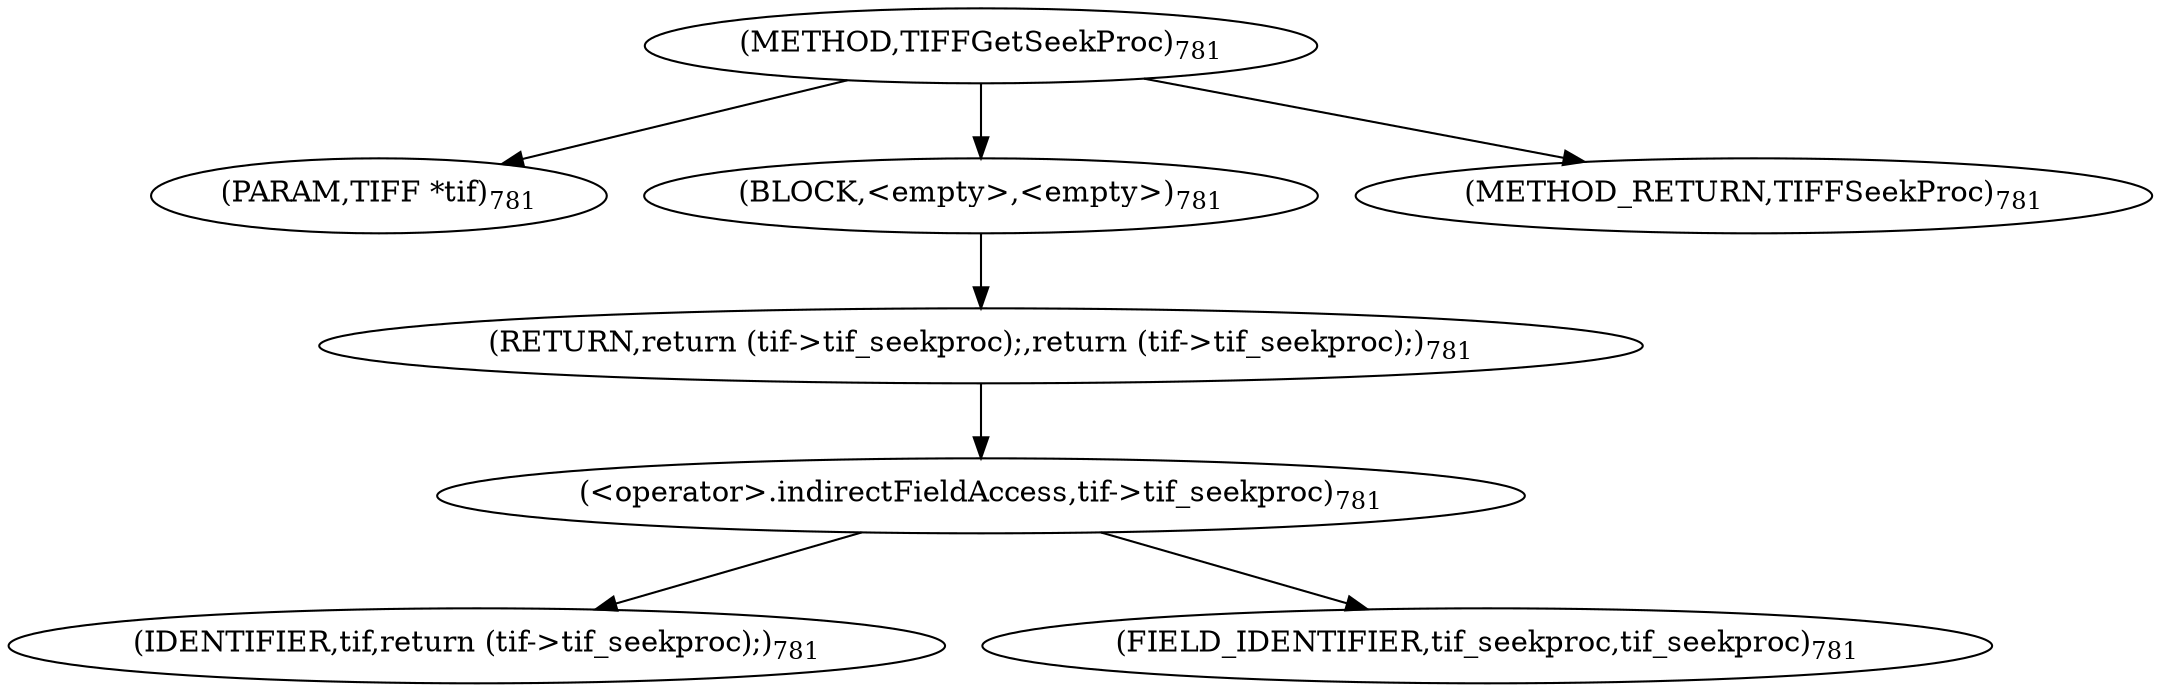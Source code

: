 digraph "TIFFGetSeekProc" {  
"1652" [label = <(METHOD,TIFFGetSeekProc)<SUB>781</SUB>> ]
"1653" [label = <(PARAM,TIFF *tif)<SUB>781</SUB>> ]
"1654" [label = <(BLOCK,&lt;empty&gt;,&lt;empty&gt;)<SUB>781</SUB>> ]
"1655" [label = <(RETURN,return (tif-&gt;tif_seekproc);,return (tif-&gt;tif_seekproc);)<SUB>781</SUB>> ]
"1656" [label = <(&lt;operator&gt;.indirectFieldAccess,tif-&gt;tif_seekproc)<SUB>781</SUB>> ]
"1657" [label = <(IDENTIFIER,tif,return (tif-&gt;tif_seekproc);)<SUB>781</SUB>> ]
"1658" [label = <(FIELD_IDENTIFIER,tif_seekproc,tif_seekproc)<SUB>781</SUB>> ]
"1659" [label = <(METHOD_RETURN,TIFFSeekProc)<SUB>781</SUB>> ]
  "1652" -> "1653" 
  "1652" -> "1654" 
  "1652" -> "1659" 
  "1654" -> "1655" 
  "1655" -> "1656" 
  "1656" -> "1657" 
  "1656" -> "1658" 
}
